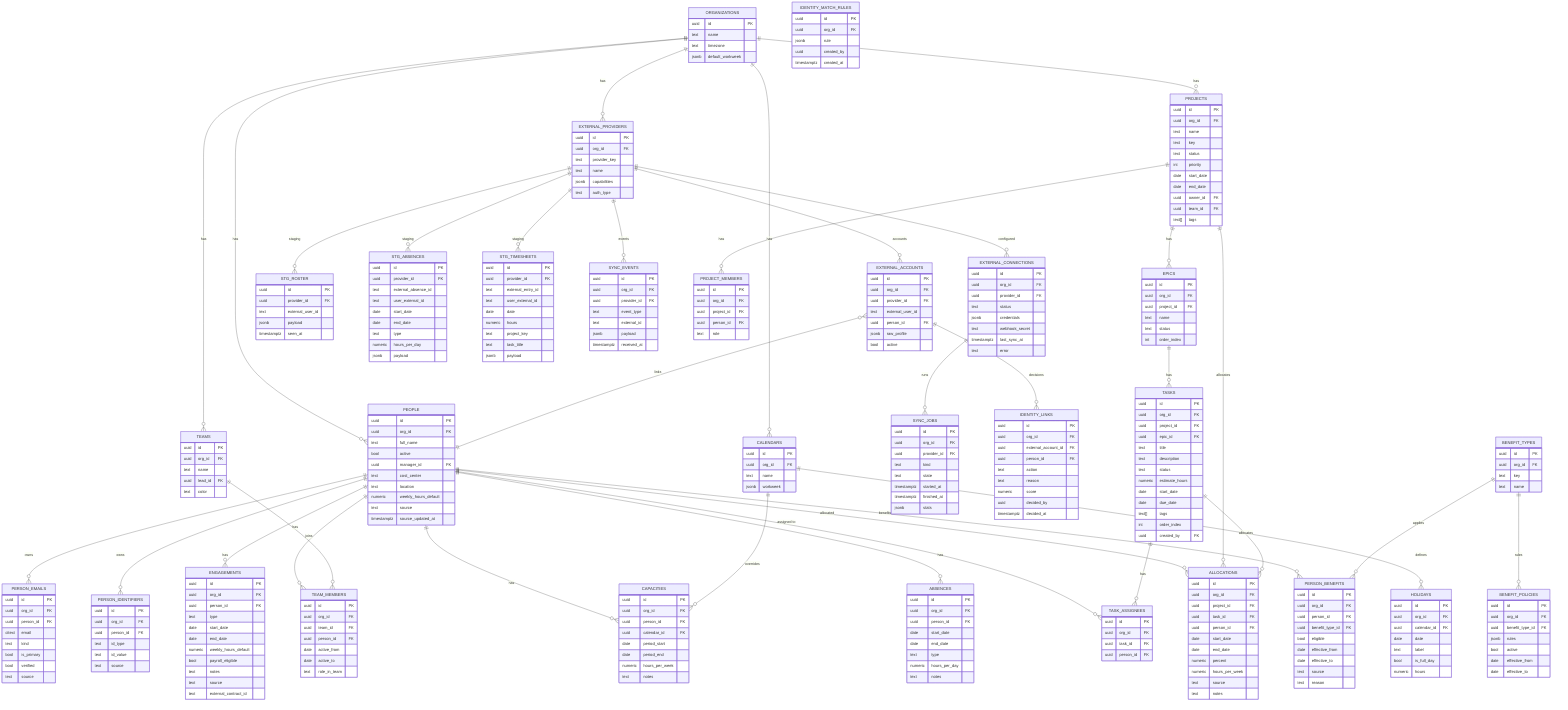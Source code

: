 %% Mermaid ERD for Plan Charge v9 (Identity, Integrations, Planning)
erDiagram
  ORGANIZATIONS ||--o{ PEOPLE : "has"
  ORGANIZATIONS ||--o{ TEAMS : "has"
  ORGANIZATIONS ||--o{ PROJECTS : "has"
  ORGANIZATIONS ||--o{ CALENDARS : "has"
  ORGANIZATIONS ||--o{ EXTERNAL_PROVIDERS : "has"

  PEOPLE ||--o{ PERSON_EMAILS : "owns"
  PEOPLE ||--o{ PERSON_IDENTIFIERS : "owns"
  PEOPLE ||--o{ ENGAGEMENTS : "has"
  PEOPLE ||--o{ TEAM_MEMBERS : "joins"
  PEOPLE ||--o{ CAPACITIES : "has"
  PEOPLE ||--o{ ABSENCES : "has"
  PEOPLE ||--o{ TASK_ASSIGNEES : "assigned to"
  PEOPLE ||--o{ ALLOCATIONS : "allocated"
  PEOPLE ||--o{ PERSON_BENEFITS : "benefits"

  EXTERNAL_PROVIDERS ||--o{ EXTERNAL_CONNECTIONS : "configured"
  EXTERNAL_PROVIDERS ||--o{ EXTERNAL_ACCOUNTS : "accounts"
  EXTERNAL_CONNECTIONS ||--o{ SYNC_JOBS : "runs"
  EXTERNAL_PROVIDERS ||--o{ STG_ROSTER : "staging"
  EXTERNAL_PROVIDERS ||--o{ STG_ABSENCES : "staging"
  EXTERNAL_PROVIDERS ||--o{ STG_TIMESHEETS : "staging"
  EXTERNAL_PROVIDERS ||--o{ SYNC_EVENTS : "events"
  EXTERNAL_ACCOUNTS }o--|| PEOPLE : "links"
  EXTERNAL_ACCOUNTS ||--o{ IDENTITY_LINKS : "decisions"

  TEAMS ||--o{ TEAM_MEMBERS : "has"
  PROJECTS ||--o{ PROJECT_MEMBERS : "has"
  PROJECTS ||--o{ EPICS : "has"
  EPICS ||--o{ TASKS : "has"
  TASKS ||--o{ TASK_ASSIGNEES : "has"
  PROJECTS ||--o{ ALLOCATIONS : "allocates"
  TASKS ||--o{ ALLOCATIONS : "allocates"

  CALENDARS ||--o{ HOLIDAYS : "defines"
  CALENDARS ||--o{ CAPACITIES : "overrides"

  BENEFIT_TYPES ||--o{ BENEFIT_POLICIES : "rules"
  BENEFIT_TYPES ||--o{ PERSON_BENEFITS : "applies"

  ORGANIZATIONS {
    uuid id PK
    text name
    text timezone
    jsonb default_workweek
  }
  PEOPLE {
    uuid id PK
    uuid org_id FK
    text full_name
    bool active
    uuid manager_id FK
    text cost_center
    text location
    numeric weekly_hours_default
    text source
    timestamptz source_updated_at
  }
  PERSON_EMAILS {
    uuid id PK
    uuid org_id FK
    uuid person_id FK
    citext email
    text kind
    bool is_primary
    bool verified
    text source
  }
  PERSON_IDENTIFIERS {
    uuid id PK
    uuid org_id FK
    uuid person_id FK
    text id_type
    text id_value
    text source
  }
  ENGAGEMENTS {
    uuid id PK
    uuid org_id FK
    uuid person_id FK
    text type
    date start_date
    date end_date
    numeric weekly_hours_default
    bool payroll_eligible
    text notes
    text source
    text external_contract_id
  }
  TEAMS {
    uuid id PK
    uuid org_id FK
    text name
    uuid lead_id FK
    text color
  }
  TEAM_MEMBERS {
    uuid id PK
    uuid org_id FK
    uuid team_id FK
    uuid person_id FK
    date active_from
    date active_to
    text role_in_team
  }
  CALENDARS {
    uuid id PK
    uuid org_id FK
    text name
    jsonb workweek
  }
  HOLIDAYS {
    uuid id PK
    uuid org_id FK
    uuid calendar_id FK
    date date
    text label
    bool is_full_day
    numeric hours
  }
  CAPACITIES {
    uuid id PK
    uuid org_id FK
    uuid person_id FK
    uuid calendar_id FK
    date period_start
    date period_end
    numeric hours_per_week
    text notes
  }
  ABSENCES {
    uuid id PK
    uuid org_id FK
    uuid person_id FK
    date start_date
    date end_date
    text type
    numeric hours_per_day
    text notes
  }
  PROJECTS {
    uuid id PK
    uuid org_id FK
    text name
    text key
    text status
    int priority
    date start_date
    date end_date
    uuid owner_id FK
    uuid team_id FK
    text[] tags
  }
  PROJECT_MEMBERS {
    uuid id PK
    uuid org_id FK
    uuid project_id FK
    uuid person_id FK
    text role
  }
  EPICS {
    uuid id PK
    uuid org_id FK
    uuid project_id FK
    text name
    text status
    int order_index
  }
  TASKS {
    uuid id PK
    uuid org_id FK
    uuid project_id FK
    uuid epic_id FK
    text title
    text description
    text status
    numeric estimate_hours
    date start_date
    date due_date
    text[] tags
    int order_index
    uuid created_by FK
  }
  TASK_ASSIGNEES {
    uuid id PK
    uuid org_id FK
    uuid task_id FK
    uuid person_id FK
  }
  ALLOCATIONS {
    uuid id PK
    uuid org_id FK
    uuid project_id FK
    uuid task_id FK
    uuid person_id FK
    date start_date
    date end_date
    numeric percent
    numeric hours_per_week
    text source
    text notes
  }
  EXTERNAL_PROVIDERS {
    uuid id PK
    uuid org_id FK
    text provider_key
    text name
    jsonb capabilities
    text auth_type
  }
  EXTERNAL_CONNECTIONS {
    uuid id PK
    uuid org_id FK
    uuid provider_id FK
    text status
    jsonb credentials
    text webhook_secret
    timestamptz last_sync_at
    text error
  }
  EXTERNAL_ACCOUNTS {
    uuid id PK
    uuid org_id FK
    uuid provider_id FK
    text external_user_id
    uuid person_id FK
    jsonb raw_profile
    bool active
  }
  STG_ROSTER {
    uuid id PK
    uuid provider_id FK
    text external_user_id
    jsonb payload
    timestamptz seen_at
  }
  STG_ABSENCES {
    uuid id PK
    uuid provider_id FK
    text external_absence_id
    text user_external_id
    date start_date
    date end_date
    text type
    numeric hours_per_day
    jsonb payload
  }
  STG_TIMESHEETS {
    uuid id PK
    uuid provider_id FK
    text external_entry_id
    text user_external_id
    date date
    numeric hours
    text project_key
    text task_title
    jsonb payload
  }
  SYNC_JOBS {
    uuid id PK
    uuid org_id FK
    uuid provider_id FK
    text kind
    text state
    timestamptz started_at
    timestamptz finished_at
    jsonb stats
  }
  SYNC_EVENTS {
    uuid id PK
    uuid org_id FK
    uuid provider_id FK
    text event_type
    text external_id
    jsonb payload
    timestamptz received_at
  }
  IDENTITY_LINKS {
    uuid id PK
    uuid org_id FK
    uuid external_account_id FK
    uuid person_id FK
    text action
    text reason
    numeric score
    uuid decided_by
    timestamptz decided_at
  }
  IDENTITY_MATCH_RULES {
    uuid id PK
    uuid org_id FK
    jsonb rule
    uuid created_by
    timestamptz created_at
  }
  BENEFIT_TYPES {
    uuid id PK
    uuid org_id FK
    text key
    text name
  }
  BENEFIT_POLICIES {
    uuid id PK
    uuid org_id FK
    uuid benefit_type_id FK
    jsonb rules
    bool active
    date effective_from
    date effective_to
  }
  PERSON_BENEFITS {
    uuid id PK
    uuid org_id FK
    uuid person_id FK
    uuid benefit_type_id FK
    bool eligible
    date effective_from
    date effective_to
    text source
    text reason
  }